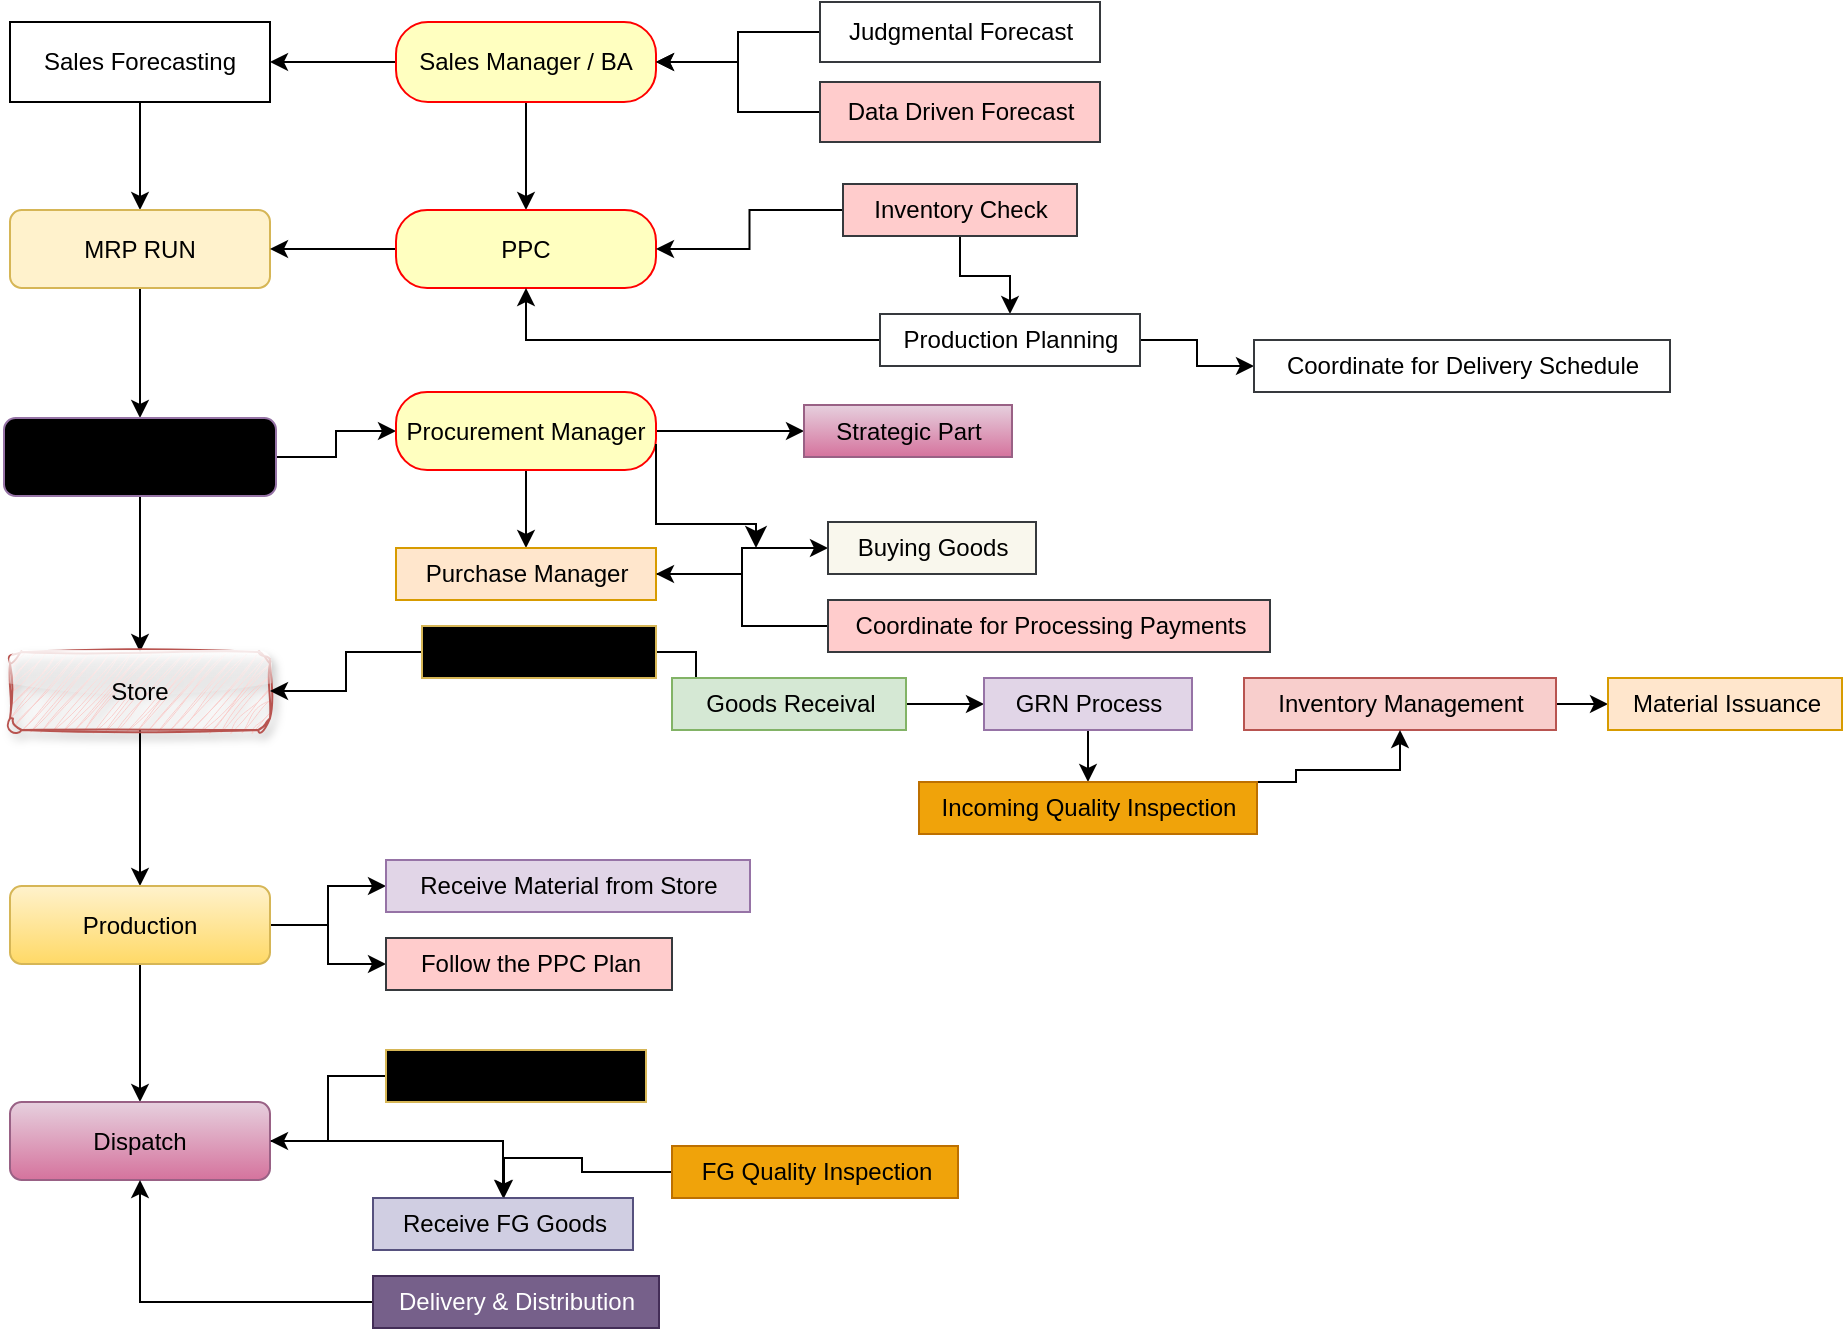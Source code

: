 <mxfile version="26.2.14">
  <diagram name="Page-1" id="d2F022jsGiQBWwaXtlzM">
    <mxGraphModel dx="1340" dy="604" grid="1" gridSize="13" guides="1" tooltips="1" connect="1" arrows="1" fold="1" page="1" pageScale="1" pageWidth="850" pageHeight="1100" background="#ffffff" math="0" shadow="0">
      <root>
        <mxCell id="0" />
        <mxCell id="1" parent="0" />
        <mxCell id="FHH-O4Gub8ImZBgawP6F-2" value="" style="edgeStyle=orthogonalEdgeStyle;rounded=0;orthogonalLoop=1;jettySize=auto;html=1;entryX=1;entryY=0.5;entryDx=0;entryDy=0;" parent="1" target="MIFq4Sk5JBAP3x7aosd7-1" edge="1">
          <mxGeometry relative="1" as="geometry">
            <mxPoint x="150" y="30" as="sourcePoint" />
            <mxPoint x="220" y="20" as="targetPoint" />
            <Array as="points" />
          </mxGeometry>
        </mxCell>
        <mxCell id="FHH-O4Gub8ImZBgawP6F-11" style="edgeStyle=orthogonalEdgeStyle;rounded=0;orthogonalLoop=1;jettySize=auto;html=1;exitX=1;exitY=0.25;exitDx=0;exitDy=0;entryX=1;entryY=0.25;entryDx=0;entryDy=0;" parent="1" source="MIFq4Sk5JBAP3x7aosd7-1" target="MIFq4Sk5JBAP3x7aosd7-1" edge="1">
          <mxGeometry relative="1" as="geometry">
            <mxPoint x="240" y="20" as="targetPoint" />
          </mxGeometry>
        </mxCell>
        <mxCell id="FHH-O4Gub8ImZBgawP6F-41" value="" style="edgeStyle=orthogonalEdgeStyle;rounded=0;orthogonalLoop=1;jettySize=auto;html=1;" parent="1" source="MIFq4Sk5JBAP3x7aosd7-1" target="MIFq4Sk5JBAP3x7aosd7-5" edge="1">
          <mxGeometry relative="1" as="geometry" />
        </mxCell>
        <mxCell id="MIFq4Sk5JBAP3x7aosd7-1" value="Sales Forecasting" style="rounded=0;whiteSpace=wrap;html=1;strokeColor=light-dark(#000000,#FF51E5);" parent="1" vertex="1">
          <mxGeometry x="20" y="10" width="130" height="40" as="geometry" />
        </mxCell>
        <mxCell id="FHH-O4Gub8ImZBgawP6F-58" value="" style="edgeStyle=orthogonalEdgeStyle;rounded=0;orthogonalLoop=1;jettySize=auto;html=1;" parent="1" source="MIFq4Sk5JBAP3x7aosd7-5" target="FHH-O4Gub8ImZBgawP6F-57" edge="1">
          <mxGeometry relative="1" as="geometry" />
        </mxCell>
        <mxCell id="MIFq4Sk5JBAP3x7aosd7-5" value="MRP RUN" style="rounded=1;whiteSpace=wrap;html=1;fillColor=#fff2cc;strokeColor=#d6b656;" parent="1" vertex="1">
          <mxGeometry x="20" y="104" width="130" height="39" as="geometry" />
        </mxCell>
        <mxCell id="FHH-O4Gub8ImZBgawP6F-23" value="" style="edgeStyle=orthogonalEdgeStyle;rounded=0;orthogonalLoop=1;jettySize=auto;html=1;" parent="1" source="FHH-O4Gub8ImZBgawP6F-19" target="MIFq4Sk5JBAP3x7aosd7-1" edge="1">
          <mxGeometry relative="1" as="geometry" />
        </mxCell>
        <mxCell id="FHH-O4Gub8ImZBgawP6F-48" value="" style="edgeStyle=orthogonalEdgeStyle;rounded=0;orthogonalLoop=1;jettySize=auto;html=1;" parent="1" source="FHH-O4Gub8ImZBgawP6F-19" target="FHH-O4Gub8ImZBgawP6F-46" edge="1">
          <mxGeometry relative="1" as="geometry" />
        </mxCell>
        <mxCell id="FHH-O4Gub8ImZBgawP6F-19" value="Sales Manager / BA" style="rounded=1;whiteSpace=wrap;html=1;arcSize=40;fontColor=#000000;fillColor=#ffffc0;strokeColor=#ff0000;" parent="1" vertex="1">
          <mxGeometry x="213" y="10" width="130" height="40" as="geometry" />
        </mxCell>
        <mxCell id="FHH-O4Gub8ImZBgawP6F-35" value="" style="edgeStyle=orthogonalEdgeStyle;rounded=0;orthogonalLoop=1;jettySize=auto;html=1;" parent="1" source="FHH-O4Gub8ImZBgawP6F-28" target="FHH-O4Gub8ImZBgawP6F-19" edge="1">
          <mxGeometry relative="1" as="geometry" />
        </mxCell>
        <mxCell id="FHH-O4Gub8ImZBgawP6F-28" value="Judgmental Forecast" style="text;html=1;align=center;verticalAlign=middle;resizable=0;points=[];autosize=1;fillColor=none;strokeColor=light-dark(#36393d, #8000ff);" parent="1" vertex="1">
          <mxGeometry x="425" width="140" height="30" as="geometry" />
        </mxCell>
        <mxCell id="FHH-O4Gub8ImZBgawP6F-34" value="" style="edgeStyle=orthogonalEdgeStyle;rounded=0;orthogonalLoop=1;jettySize=auto;html=1;" parent="1" source="FHH-O4Gub8ImZBgawP6F-31" target="FHH-O4Gub8ImZBgawP6F-19" edge="1">
          <mxGeometry relative="1" as="geometry" />
        </mxCell>
        <mxCell id="FHH-O4Gub8ImZBgawP6F-31" value="Data Driven Forecast" style="text;html=1;align=center;verticalAlign=middle;resizable=0;points=[];autosize=1;strokeColor=#36393d;fillColor=#ffcccc;" parent="1" vertex="1">
          <mxGeometry x="425" y="40" width="140" height="30" as="geometry" />
        </mxCell>
        <mxCell id="FHH-O4Gub8ImZBgawP6F-47" value="" style="edgeStyle=orthogonalEdgeStyle;rounded=0;orthogonalLoop=1;jettySize=auto;html=1;" parent="1" source="FHH-O4Gub8ImZBgawP6F-46" target="MIFq4Sk5JBAP3x7aosd7-5" edge="1">
          <mxGeometry relative="1" as="geometry" />
        </mxCell>
        <mxCell id="FHH-O4Gub8ImZBgawP6F-46" value="PPC" style="rounded=1;whiteSpace=wrap;html=1;arcSize=40;fontColor=#000000;fillColor=#ffffc0;strokeColor=#ff0000;" parent="1" vertex="1">
          <mxGeometry x="213" y="104" width="130" height="39" as="geometry" />
        </mxCell>
        <mxCell id="FHH-O4Gub8ImZBgawP6F-60" value="" style="edgeStyle=orthogonalEdgeStyle;rounded=0;orthogonalLoop=1;jettySize=auto;html=1;" parent="1" source="FHH-O4Gub8ImZBgawP6F-57" target="FHH-O4Gub8ImZBgawP6F-59" edge="1">
          <mxGeometry relative="1" as="geometry" />
        </mxCell>
        <mxCell id="FHH-O4Gub8ImZBgawP6F-90" value="" style="edgeStyle=orthogonalEdgeStyle;rounded=0;orthogonalLoop=1;jettySize=auto;html=1;" parent="1" source="FHH-O4Gub8ImZBgawP6F-57" target="FHH-O4Gub8ImZBgawP6F-88" edge="1">
          <mxGeometry relative="1" as="geometry" />
        </mxCell>
        <mxCell id="FHH-O4Gub8ImZBgawP6F-57" value="Procurement and Material Planning" style="rounded=1;whiteSpace=wrap;html=1;fillColor=#e1d5e7;strokeColor=#9673a6;gradientColor=light-dark(#000000,#FF3E92);" parent="1" vertex="1">
          <mxGeometry x="17" y="208" width="136" height="39" as="geometry" />
        </mxCell>
        <mxCell id="FHH-O4Gub8ImZBgawP6F-63" value="" style="edgeStyle=orthogonalEdgeStyle;rounded=0;orthogonalLoop=1;jettySize=auto;html=1;" parent="1" source="FHH-O4Gub8ImZBgawP6F-59" target="FHH-O4Gub8ImZBgawP6F-61" edge="1">
          <mxGeometry relative="1" as="geometry" />
        </mxCell>
        <mxCell id="FHH-O4Gub8ImZBgawP6F-59" value="Store" style="rounded=1;whiteSpace=wrap;html=1;glass=1;shadow=1;sketch=1;curveFitting=1;jiggle=2;fillColor=#f8cecc;strokeColor=#b85450;" parent="1" vertex="1">
          <mxGeometry x="20" y="325" width="130" height="39" as="geometry" />
        </mxCell>
        <mxCell id="FHH-O4Gub8ImZBgawP6F-65" value="" style="edgeStyle=orthogonalEdgeStyle;rounded=0;orthogonalLoop=1;jettySize=auto;html=1;" parent="1" source="FHH-O4Gub8ImZBgawP6F-61" target="FHH-O4Gub8ImZBgawP6F-64" edge="1">
          <mxGeometry relative="1" as="geometry" />
        </mxCell>
        <mxCell id="rkx_-XdEIzTe-H4lfaEv-20" value="" style="edgeStyle=orthogonalEdgeStyle;rounded=0;orthogonalLoop=1;jettySize=auto;html=1;" edge="1" parent="1" source="FHH-O4Gub8ImZBgawP6F-61" target="rkx_-XdEIzTe-H4lfaEv-19">
          <mxGeometry relative="1" as="geometry" />
        </mxCell>
        <mxCell id="rkx_-XdEIzTe-H4lfaEv-23" value="" style="edgeStyle=orthogonalEdgeStyle;rounded=0;orthogonalLoop=1;jettySize=auto;html=1;" edge="1" parent="1" source="FHH-O4Gub8ImZBgawP6F-61" target="rkx_-XdEIzTe-H4lfaEv-22">
          <mxGeometry relative="1" as="geometry" />
        </mxCell>
        <mxCell id="FHH-O4Gub8ImZBgawP6F-61" value="Production" style="rounded=1;whiteSpace=wrap;html=1;fillColor=#fff2cc;gradientColor=#ffd966;strokeColor=#d6b656;" parent="1" vertex="1">
          <mxGeometry x="20" y="442" width="130" height="39" as="geometry" />
        </mxCell>
        <mxCell id="rkx_-XdEIzTe-H4lfaEv-27" value="" style="edgeStyle=orthogonalEdgeStyle;rounded=0;orthogonalLoop=1;jettySize=auto;html=1;" edge="1" parent="1" source="FHH-O4Gub8ImZBgawP6F-64" target="rkx_-XdEIzTe-H4lfaEv-26">
          <mxGeometry relative="1" as="geometry" />
        </mxCell>
        <mxCell id="FHH-O4Gub8ImZBgawP6F-64" value="Dispatch" style="rounded=1;whiteSpace=wrap;html=1;fillColor=#e6d0de;strokeColor=#996185;gradientColor=#d5739d;" parent="1" vertex="1">
          <mxGeometry x="20" y="550" width="130" height="39" as="geometry" />
        </mxCell>
        <mxCell id="FHH-O4Gub8ImZBgawP6F-74" value="" style="edgeStyle=orthogonalEdgeStyle;rounded=0;orthogonalLoop=1;jettySize=auto;html=1;" parent="1" source="FHH-O4Gub8ImZBgawP6F-70" target="FHH-O4Gub8ImZBgawP6F-59" edge="1">
          <mxGeometry relative="1" as="geometry" />
        </mxCell>
        <mxCell id="rkx_-XdEIzTe-H4lfaEv-14" value="" style="edgeStyle=orthogonalEdgeStyle;rounded=0;orthogonalLoop=1;jettySize=auto;html=1;" edge="1" parent="1" source="FHH-O4Gub8ImZBgawP6F-70" target="rkx_-XdEIzTe-H4lfaEv-9">
          <mxGeometry relative="1" as="geometry" />
        </mxCell>
        <mxCell id="FHH-O4Gub8ImZBgawP6F-70" value="Inbound Logistics" style="text;html=1;align=center;verticalAlign=middle;resizable=0;points=[];autosize=1;strokeColor=#d6b656;fillColor=#fff2cc;gradientColor=light-dark(#000000,#D44AFF);" parent="1" vertex="1">
          <mxGeometry x="226" y="312" width="117" height="26" as="geometry" />
        </mxCell>
        <mxCell id="FHH-O4Gub8ImZBgawP6F-76" value="" style="edgeStyle=orthogonalEdgeStyle;rounded=0;orthogonalLoop=1;jettySize=auto;html=1;" parent="1" source="FHH-O4Gub8ImZBgawP6F-75" target="FHH-O4Gub8ImZBgawP6F-46" edge="1">
          <mxGeometry relative="1" as="geometry" />
        </mxCell>
        <mxCell id="FHH-O4Gub8ImZBgawP6F-84" value="" style="edgeStyle=orthogonalEdgeStyle;rounded=0;orthogonalLoop=1;jettySize=auto;html=1;" parent="1" source="FHH-O4Gub8ImZBgawP6F-75" target="FHH-O4Gub8ImZBgawP6F-77" edge="1">
          <mxGeometry relative="1" as="geometry" />
        </mxCell>
        <mxCell id="FHH-O4Gub8ImZBgawP6F-75" value="Inventory Check" style="text;html=1;align=center;verticalAlign=middle;resizable=0;points=[];autosize=1;strokeColor=#36393d;fillColor=#ffcccc;" parent="1" vertex="1">
          <mxGeometry x="436.5" y="91" width="117" height="26" as="geometry" />
        </mxCell>
        <mxCell id="FHH-O4Gub8ImZBgawP6F-85" value="" style="edgeStyle=orthogonalEdgeStyle;rounded=0;orthogonalLoop=1;jettySize=auto;html=1;" parent="1" source="FHH-O4Gub8ImZBgawP6F-77" target="FHH-O4Gub8ImZBgawP6F-46" edge="1">
          <mxGeometry relative="1" as="geometry" />
        </mxCell>
        <mxCell id="FHH-O4Gub8ImZBgawP6F-87" value="" style="edgeStyle=orthogonalEdgeStyle;rounded=0;orthogonalLoop=1;jettySize=auto;html=1;" parent="1" source="FHH-O4Gub8ImZBgawP6F-77" target="FHH-O4Gub8ImZBgawP6F-86" edge="1">
          <mxGeometry relative="1" as="geometry" />
        </mxCell>
        <mxCell id="FHH-O4Gub8ImZBgawP6F-77" value="Production Planning" style="text;html=1;align=center;verticalAlign=middle;resizable=0;points=[];autosize=1;fillColor=none;strokeColor=light-dark(#36393d, #8000ff);" parent="1" vertex="1">
          <mxGeometry x="455" y="156" width="130" height="26" as="geometry" />
        </mxCell>
        <mxCell id="FHH-O4Gub8ImZBgawP6F-86" value="Coordinate for Delivery Schedule" style="text;html=1;align=center;verticalAlign=middle;resizable=0;points=[];autosize=1;fillColor=none;strokeColor=light-dark(#36393d, #8000ff);" parent="1" vertex="1">
          <mxGeometry x="642" y="169" width="208" height="26" as="geometry" />
        </mxCell>
        <mxCell id="FHH-O4Gub8ImZBgawP6F-92" value="" style="edgeStyle=orthogonalEdgeStyle;rounded=0;orthogonalLoop=1;jettySize=auto;html=1;" parent="1" source="FHH-O4Gub8ImZBgawP6F-88" target="FHH-O4Gub8ImZBgawP6F-91" edge="1">
          <mxGeometry relative="1" as="geometry" />
        </mxCell>
        <mxCell id="rkx_-XdEIzTe-H4lfaEv-2" value="" style="edgeStyle=orthogonalEdgeStyle;rounded=0;orthogonalLoop=1;jettySize=auto;html=1;" edge="1" parent="1" source="FHH-O4Gub8ImZBgawP6F-88" target="rkx_-XdEIzTe-H4lfaEv-1">
          <mxGeometry relative="1" as="geometry" />
        </mxCell>
        <mxCell id="FHH-O4Gub8ImZBgawP6F-88" value="Procurement Manager" style="rounded=1;whiteSpace=wrap;html=1;arcSize=40;fontColor=#000000;fillColor=#ffffc0;strokeColor=#ff0000;" parent="1" vertex="1">
          <mxGeometry x="213" y="195" width="130" height="39" as="geometry" />
        </mxCell>
        <mxCell id="rkx_-XdEIzTe-H4lfaEv-6" value="" style="edgeStyle=orthogonalEdgeStyle;rounded=0;orthogonalLoop=1;jettySize=auto;html=1;" edge="1" parent="1" source="FHH-O4Gub8ImZBgawP6F-91" target="rkx_-XdEIzTe-H4lfaEv-5">
          <mxGeometry relative="1" as="geometry" />
        </mxCell>
        <mxCell id="FHH-O4Gub8ImZBgawP6F-91" value="Purchase Manager" style="text;html=1;align=center;verticalAlign=middle;resizable=0;points=[];autosize=1;strokeColor=#d79b00;fillColor=#ffe6cc;gradientColor=none;gradientDirection=north;" parent="1" vertex="1">
          <mxGeometry x="213" y="273" width="130" height="26" as="geometry" />
        </mxCell>
        <mxCell id="rkx_-XdEIzTe-H4lfaEv-1" value="Strategic Part" style="text;html=1;align=center;verticalAlign=middle;resizable=0;points=[];autosize=1;strokeColor=#996185;fillColor=#e6d0de;gradientColor=#d5739d;" vertex="1" parent="1">
          <mxGeometry x="417" y="201.5" width="104" height="26" as="geometry" />
        </mxCell>
        <mxCell id="rkx_-XdEIzTe-H4lfaEv-5" value="Buying Goods" style="text;html=1;align=center;verticalAlign=middle;resizable=0;points=[];autosize=1;strokeColor=#36393d;fillColor=#f9f7ed;" vertex="1" parent="1">
          <mxGeometry x="429" y="260" width="104" height="26" as="geometry" />
        </mxCell>
        <mxCell id="rkx_-XdEIzTe-H4lfaEv-8" value="" style="edgeStyle=orthogonalEdgeStyle;rounded=0;orthogonalLoop=1;jettySize=auto;html=1;" edge="1" parent="1" source="rkx_-XdEIzTe-H4lfaEv-7" target="FHH-O4Gub8ImZBgawP6F-91">
          <mxGeometry relative="1" as="geometry" />
        </mxCell>
        <mxCell id="rkx_-XdEIzTe-H4lfaEv-7" value="Coordinate for Processing Payments" style="text;html=1;align=center;verticalAlign=middle;resizable=0;points=[];autosize=1;strokeColor=#36393d;fillColor=#ffcccc;" vertex="1" parent="1">
          <mxGeometry x="429" y="299" width="221" height="26" as="geometry" />
        </mxCell>
        <mxCell id="rkx_-XdEIzTe-H4lfaEv-17" value="" style="edgeStyle=orthogonalEdgeStyle;rounded=0;orthogonalLoop=1;jettySize=auto;html=1;" edge="1" parent="1" source="rkx_-XdEIzTe-H4lfaEv-9" target="rkx_-XdEIzTe-H4lfaEv-11">
          <mxGeometry relative="1" as="geometry" />
        </mxCell>
        <mxCell id="rkx_-XdEIzTe-H4lfaEv-9" value="&lt;div&gt;Goods Receival&lt;/div&gt;" style="text;html=1;align=center;verticalAlign=middle;resizable=0;points=[];autosize=1;strokeColor=#82b366;fillColor=#d5e8d4;" vertex="1" parent="1">
          <mxGeometry x="351" y="338" width="117" height="26" as="geometry" />
        </mxCell>
        <mxCell id="rkx_-XdEIzTe-H4lfaEv-38" value="" style="edgeStyle=orthogonalEdgeStyle;rounded=0;orthogonalLoop=1;jettySize=auto;html=1;" edge="1" parent="1" source="rkx_-XdEIzTe-H4lfaEv-11" target="rkx_-XdEIzTe-H4lfaEv-37">
          <mxGeometry relative="1" as="geometry" />
        </mxCell>
        <mxCell id="rkx_-XdEIzTe-H4lfaEv-11" value="GRN Process" style="text;html=1;align=center;verticalAlign=middle;resizable=0;points=[];autosize=1;strokeColor=#9673a6;fillColor=#e1d5e7;" vertex="1" parent="1">
          <mxGeometry x="507" y="338" width="104" height="26" as="geometry" />
        </mxCell>
        <mxCell id="rkx_-XdEIzTe-H4lfaEv-15" value="" style="edgeStyle=orthogonalEdgeStyle;rounded=0;orthogonalLoop=1;jettySize=auto;html=1;" edge="1" parent="1" source="rkx_-XdEIzTe-H4lfaEv-12" target="rkx_-XdEIzTe-H4lfaEv-13">
          <mxGeometry relative="1" as="geometry" />
        </mxCell>
        <mxCell id="rkx_-XdEIzTe-H4lfaEv-12" value="Inventory Management" style="text;html=1;align=center;verticalAlign=middle;resizable=0;points=[];autosize=1;strokeColor=#b85450;fillColor=#f8cecc;" vertex="1" parent="1">
          <mxGeometry x="637" y="338" width="156" height="26" as="geometry" />
        </mxCell>
        <mxCell id="rkx_-XdEIzTe-H4lfaEv-13" value="Material Issuance" style="text;html=1;align=center;verticalAlign=middle;resizable=0;points=[];autosize=1;strokeColor=#d79b00;fillColor=#ffe6cc;" vertex="1" parent="1">
          <mxGeometry x="819" y="338" width="117" height="26" as="geometry" />
        </mxCell>
        <mxCell id="rkx_-XdEIzTe-H4lfaEv-18" value="" style="edgeStyle=segmentEdgeStyle;endArrow=classic;html=1;curved=0;rounded=0;endSize=8;startSize=8;sourcePerimeterSpacing=0;targetPerimeterSpacing=0;" edge="1" parent="1">
          <mxGeometry width="100" relative="1" as="geometry">
            <mxPoint x="343" y="221" as="sourcePoint" />
            <mxPoint x="393" y="273" as="targetPoint" />
            <Array as="points">
              <mxPoint x="393" y="261" />
            </Array>
          </mxGeometry>
        </mxCell>
        <mxCell id="rkx_-XdEIzTe-H4lfaEv-19" value="Receive Material from Store" style="text;html=1;align=center;verticalAlign=middle;resizable=0;points=[];autosize=1;strokeColor=#9673a6;fillColor=#e1d5e7;" vertex="1" parent="1">
          <mxGeometry x="208" y="429" width="182" height="26" as="geometry" />
        </mxCell>
        <mxCell id="rkx_-XdEIzTe-H4lfaEv-22" value="Follow the PPC Plan " style="text;html=1;align=center;verticalAlign=middle;resizable=0;points=[];autosize=1;strokeColor=#36393d;fillColor=#ffcccc;" vertex="1" parent="1">
          <mxGeometry x="208" y="468" width="143" height="26" as="geometry" />
        </mxCell>
        <mxCell id="rkx_-XdEIzTe-H4lfaEv-36" value="" style="edgeStyle=orthogonalEdgeStyle;rounded=0;orthogonalLoop=1;jettySize=auto;html=1;" edge="1" parent="1" source="rkx_-XdEIzTe-H4lfaEv-24" target="FHH-O4Gub8ImZBgawP6F-64">
          <mxGeometry relative="1" as="geometry" />
        </mxCell>
        <mxCell id="rkx_-XdEIzTe-H4lfaEv-24" value="Outbound Logistics" style="text;html=1;align=center;verticalAlign=middle;resizable=0;points=[];autosize=1;strokeColor=#d6b656;fillColor=#fff2cc;gradientColor=light-dark(#000000,#D44AFF);" vertex="1" parent="1">
          <mxGeometry x="208" y="524" width="130" height="26" as="geometry" />
        </mxCell>
        <mxCell id="rkx_-XdEIzTe-H4lfaEv-26" value="Receive FG Goods" style="text;html=1;align=center;verticalAlign=middle;resizable=0;points=[];autosize=1;strokeColor=#56517e;fillColor=#d0cee2;" vertex="1" parent="1">
          <mxGeometry x="201.5" y="598" width="130" height="26" as="geometry" />
        </mxCell>
        <mxCell id="rkx_-XdEIzTe-H4lfaEv-35" value="" style="edgeStyle=orthogonalEdgeStyle;rounded=0;orthogonalLoop=1;jettySize=auto;html=1;" edge="1" parent="1" source="rkx_-XdEIzTe-H4lfaEv-30" target="FHH-O4Gub8ImZBgawP6F-64">
          <mxGeometry relative="1" as="geometry" />
        </mxCell>
        <mxCell id="rkx_-XdEIzTe-H4lfaEv-30" value="Delivery &amp;amp; Distribution" style="text;html=1;align=center;verticalAlign=middle;resizable=0;points=[];autosize=1;strokeColor=#432D57;fillColor=#76608a;fontColor=#ffffff;" vertex="1" parent="1">
          <mxGeometry x="201.5" y="637" width="143" height="26" as="geometry" />
        </mxCell>
        <mxCell id="rkx_-XdEIzTe-H4lfaEv-39" value="" style="edgeStyle=orthogonalEdgeStyle;rounded=0;orthogonalLoop=1;jettySize=auto;html=1;" edge="1" parent="1" source="rkx_-XdEIzTe-H4lfaEv-37" target="rkx_-XdEIzTe-H4lfaEv-12">
          <mxGeometry relative="1" as="geometry">
            <Array as="points">
              <mxPoint x="663" y="390" />
              <mxPoint x="663" y="384" />
              <mxPoint x="715" y="384" />
            </Array>
          </mxGeometry>
        </mxCell>
        <mxCell id="rkx_-XdEIzTe-H4lfaEv-37" value="Incoming Quality Inspection" style="text;html=1;align=center;verticalAlign=middle;resizable=0;points=[];autosize=1;strokeColor=#BD7000;fillColor=#f0a30a;fontColor=#000000;" vertex="1" parent="1">
          <mxGeometry x="474.5" y="390" width="169" height="26" as="geometry" />
        </mxCell>
        <mxCell id="rkx_-XdEIzTe-H4lfaEv-41" value="" style="edgeStyle=orthogonalEdgeStyle;rounded=0;orthogonalLoop=1;jettySize=auto;html=1;" edge="1" parent="1" source="rkx_-XdEIzTe-H4lfaEv-40" target="rkx_-XdEIzTe-H4lfaEv-26">
          <mxGeometry relative="1" as="geometry">
            <Array as="points">
              <mxPoint x="306" y="585" />
              <mxPoint x="306" y="578" />
              <mxPoint x="267" y="578" />
            </Array>
          </mxGeometry>
        </mxCell>
        <mxCell id="rkx_-XdEIzTe-H4lfaEv-40" value="FG Quality Inspection" style="text;html=1;align=center;verticalAlign=middle;resizable=0;points=[];autosize=1;strokeColor=#BD7000;fillColor=#f0a30a;fontColor=#000000;" vertex="1" parent="1">
          <mxGeometry x="351" y="572" width="143" height="26" as="geometry" />
        </mxCell>
      </root>
    </mxGraphModel>
  </diagram>
</mxfile>
